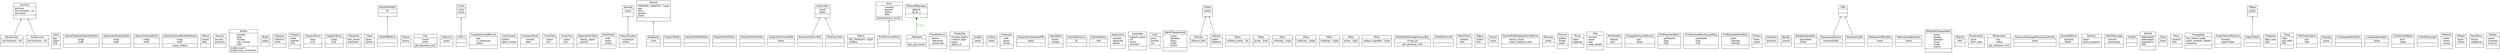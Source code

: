 digraph "classes_6" {
rankdir=BT
charset="utf-8"
"admin_views.models.Account" [color="black", fontcolor="black", label=<{Account|persona<br ALIGN="LEFT"/>servicename : str<br ALIGN="LEFT"/>username<br ALIGN="LEFT"/>|}>, shape="record", style="solid"];
"admin_views.models.Actor" [color="black", fontcolor="black", label=<{Actor|age<br ALIGN="LEFT"/>name<br ALIGN="LEFT"/>title<br ALIGN="LEFT"/>|}>, shape="record", style="solid"];
"admin_views.models.AdminOrderedAdminMethod" [color="black", fontcolor="black", label=<{AdminOrderedAdminMethod|order<br ALIGN="LEFT"/>stuff<br ALIGN="LEFT"/>|}>, shape="record", style="solid"];
"admin_views.models.AdminOrderedCallable" [color="black", fontcolor="black", label=<{AdminOrderedCallable|order<br ALIGN="LEFT"/>stuff<br ALIGN="LEFT"/>|}>, shape="record", style="solid"];
"admin_views.models.AdminOrderedField" [color="black", fontcolor="black", label=<{AdminOrderedField|order<br ALIGN="LEFT"/>stuff<br ALIGN="LEFT"/>|}>, shape="record", style="solid"];
"admin_views.models.AdminOrderedModelMethod" [color="black", fontcolor="black", label=<{AdminOrderedModelMethod|order<br ALIGN="LEFT"/>stuff<br ALIGN="LEFT"/>|some_order()<br ALIGN="LEFT"/>}>, shape="record", style="solid"];
"admin_views.models.Album" [color="black", fontcolor="black", label=<{Album|owner<br ALIGN="LEFT"/>title<br ALIGN="LEFT"/>|}>, shape="record", style="solid"];
"admin_views.models.Answer" [color="black", fontcolor="black", label=<{Answer|answer<br ALIGN="LEFT"/>question<br ALIGN="LEFT"/>|}>, shape="record", style="solid"];
"admin_views.models.Article" [color="black", fontcolor="black", label=<{Article|content<br ALIGN="LEFT"/>date<br ALIGN="LEFT"/>section<br ALIGN="LEFT"/>sub_section<br ALIGN="LEFT"/>title<br ALIGN="LEFT"/>|model_year()<br ALIGN="LEFT"/>model_year_reversed()<br ALIGN="LEFT"/>}>, shape="record", style="solid"];
"admin_views.models.BarAccount" [color="black", fontcolor="black", label=<{BarAccount|servicename : str<br ALIGN="LEFT"/>|}>, shape="record", style="solid"];
"admin_views.models.Book" [color="black", fontcolor="black", label=<{Book|name<br ALIGN="LEFT"/>|}>, shape="record", style="solid"];
"admin_views.models.Category" [color="black", fontcolor="black", label=<{Category|collector<br ALIGN="LEFT"/>order<br ALIGN="LEFT"/>|}>, shape="record", style="solid"];
"admin_views.models.Chapter" [color="black", fontcolor="black", label=<{Chapter|book<br ALIGN="LEFT"/>content<br ALIGN="LEFT"/>title<br ALIGN="LEFT"/>|}>, shape="record", style="solid"];
"admin_views.models.ChapterXtra1" [color="black", fontcolor="black", label=<{ChapterXtra1|chap<br ALIGN="LEFT"/>xtra<br ALIGN="LEFT"/>|}>, shape="record", style="solid"];
"admin_views.models.ChapterXtra2" [color="black", fontcolor="black", label=<{ChapterXtra2|chap<br ALIGN="LEFT"/>xtra<br ALIGN="LEFT"/>|}>, shape="record", style="solid"];
"admin_views.models.Character" [color="black", fontcolor="black", label=<{Character|last_action<br ALIGN="LEFT"/>username<br ALIGN="LEFT"/>|}>, shape="record", style="solid"];
"admin_views.models.Child" [color="black", fontcolor="black", label=<{Child|name<br ALIGN="LEFT"/>parent<br ALIGN="LEFT"/>|}>, shape="record", style="solid"];
"admin_views.models.ChildOfReferer" [color="black", fontcolor="black", label=<{ChildOfReferer|<br ALIGN="LEFT"/>|}>, shape="record", style="solid"];
"admin_views.models.Choice" [color="black", fontcolor="black", label=<{Choice|choice<br ALIGN="LEFT"/>|}>, shape="record", style="solid"];
"admin_views.models.City" [color="black", fontcolor="black", label=<{City|name<br ALIGN="LEFT"/>state<br ALIGN="LEFT"/>|get_absolute_url()<br ALIGN="LEFT"/>}>, shape="record", style="solid"];
"admin_views.models.Collector" [color="black", fontcolor="black", label=<{Collector|name<br ALIGN="LEFT"/>|}>, shape="record", style="solid"];
"admin_views.models.Color" [color="black", fontcolor="black", label=<{Color|value<br ALIGN="LEFT"/>warm<br ALIGN="LEFT"/>|}>, shape="record", style="solid"];
"admin_views.models.Color2" [color="black", fontcolor="black", label=<{Color2|<br ALIGN="LEFT"/>|}>, shape="record", style="solid"];
"admin_views.models.ComplexSortedPerson" [color="black", fontcolor="black", label=<{ComplexSortedPerson|age<br ALIGN="LEFT"/>is_employee<br ALIGN="LEFT"/>name<br ALIGN="LEFT"/>|}>, shape="record", style="solid"];
"admin_views.models.CoverLetter" [color="black", fontcolor="black", label=<{CoverLetter|author<br ALIGN="LEFT"/>date_written<br ALIGN="LEFT"/>|}>, shape="record", style="solid"];
"admin_views.models.CustomArticle" [color="black", fontcolor="black", label=<{CustomArticle|content<br ALIGN="LEFT"/>date<br ALIGN="LEFT"/>|}>, shape="record", style="solid"];
"admin_views.models.CyclicOne" [color="black", fontcolor="black", label=<{CyclicOne|name<br ALIGN="LEFT"/>two<br ALIGN="LEFT"/>|}>, shape="record", style="solid"];
"admin_views.models.CyclicTwo" [color="black", fontcolor="black", label=<{CyclicTwo|name<br ALIGN="LEFT"/>one<br ALIGN="LEFT"/>|}>, shape="record", style="solid"];
"admin_views.models.DependentChild" [color="black", fontcolor="black", label=<{DependentChild|family_name<br ALIGN="LEFT"/>parent<br ALIGN="LEFT"/>|}>, shape="record", style="solid"];
"admin_views.models.DooHickey" [color="black", fontcolor="black", label=<{DooHickey|code<br ALIGN="LEFT"/>name<br ALIGN="LEFT"/>owner<br ALIGN="LEFT"/>|}>, shape="record", style="solid"];
"admin_views.models.Doodad" [color="black", fontcolor="black", label=<{Doodad|name<br ALIGN="LEFT"/>|}>, shape="record", style="solid"];
"admin_views.models.Employee" [color="black", fontcolor="black", label=<{Employee|code<br ALIGN="LEFT"/>|}>, shape="record", style="solid"];
"admin_views.models.EmptyModel" [color="black", fontcolor="black", label=<{EmptyModel|<br ALIGN="LEFT"/>|}>, shape="record", style="solid"];
"admin_views.models.EmptyModelHidden" [color="black", fontcolor="black", label=<{EmptyModelHidden|<br ALIGN="LEFT"/>|}>, shape="record", style="solid"];
"admin_views.models.EmptyModelMixin" [color="black", fontcolor="black", label=<{EmptyModelMixin|<br ALIGN="LEFT"/>|}>, shape="record", style="solid"];
"admin_views.models.EmptyModelVisible" [color="black", fontcolor="black", label=<{EmptyModelVisible|<br ALIGN="LEFT"/>|}>, shape="record", style="solid"];
"admin_views.models.ExplicitlyProvidedPK" [color="black", fontcolor="black", label=<{ExplicitlyProvidedPK|name<br ALIGN="LEFT"/>|}>, shape="record", style="solid"];
"admin_views.models.ExternalSubscriber" [color="black", fontcolor="black", label=<{ExternalSubscriber|<br ALIGN="LEFT"/>|}>, shape="record", style="solid"];
"admin_views.models.Fabric" [color="black", fontcolor="black", label=<{Fabric|NG_CHOICES : tuple<br ALIGN="LEFT"/>surface<br ALIGN="LEFT"/>|}>, shape="record", style="solid"];
"admin_views.models.FancyDoodad" [color="black", fontcolor="black", label=<{FancyDoodad|expensive<br ALIGN="LEFT"/>owner<br ALIGN="LEFT"/>|}>, shape="record", style="solid"];
"admin_views.models.FieldOverridePost" [color="black", fontcolor="black", label=<{FieldOverridePost|<br ALIGN="LEFT"/>|}>, shape="record", style="solid"];
"admin_views.models.FilteredManager" [color="black", fontcolor="black", label=<{FilteredManager|objects<br ALIGN="LEFT"/>pk_gt_1<br ALIGN="LEFT"/>|}>, shape="record", style="solid"];
"admin_views.models.FooAccount" [color="black", fontcolor="black", label=<{FooAccount|servicename : str<br ALIGN="LEFT"/>|}>, shape="record", style="solid"];
"admin_views.models.FoodDelivery" [color="black", fontcolor="black", label=<{FoodDelivery|driver<br ALIGN="LEFT"/>reference<br ALIGN="LEFT"/>restaurant<br ALIGN="LEFT"/>|}>, shape="record", style="solid"];
"admin_views.models.FunkyTag" [color="black", fontcolor="black", label=<{FunkyTag|content_object<br ALIGN="LEFT"/>content_type<br ALIGN="LEFT"/>name<br ALIGN="LEFT"/>object_id<br ALIGN="LEFT"/>|}>, shape="record", style="solid"];
"admin_views.models.Gadget" [color="black", fontcolor="black", label=<{Gadget|name<br ALIGN="LEFT"/>|}>, shape="record", style="solid"];
"admin_views.models.Gallery" [color="black", fontcolor="black", label=<{Gallery|name<br ALIGN="LEFT"/>|}>, shape="record", style="solid"];
"admin_views.models.Grommet" [color="black", fontcolor="black", label=<{Grommet|code<br ALIGN="LEFT"/>name<br ALIGN="LEFT"/>owner<br ALIGN="LEFT"/>|}>, shape="record", style="solid"];
"admin_views.models.ImplicitlyGeneratedPK" [color="black", fontcolor="black", label=<{ImplicitlyGeneratedPK|name<br ALIGN="LEFT"/>|}>, shape="record", style="solid"];
"admin_views.models.Ingredient" [color="black", fontcolor="black", label=<{Ingredient|iname<br ALIGN="LEFT"/>recipes<br ALIGN="LEFT"/>|}>, shape="record", style="solid"];
"admin_views.models.InlineReference" [color="black", fontcolor="black", label=<{InlineReference|fk<br ALIGN="LEFT"/>|}>, shape="record", style="solid"];
"admin_views.models.InlineReferer" [color="black", fontcolor="black", label=<{InlineReferer|refs<br ALIGN="LEFT"/>|}>, shape="record", style="solid"];
"admin_views.models.Inquisition" [color="black", fontcolor="black", label=<{Inquisition|country<br ALIGN="LEFT"/>expected<br ALIGN="LEFT"/>leader<br ALIGN="LEFT"/>|}>, shape="record", style="solid"];
"admin_views.models.Language" [color="black", fontcolor="black", label=<{Language|english_name<br ALIGN="LEFT"/>iso<br ALIGN="LEFT"/>name<br ALIGN="LEFT"/>shortlist<br ALIGN="LEFT"/>|}>, shape="record", style="solid"];
"admin_views.models.Link" [color="black", fontcolor="black", label=<{Link|post<br ALIGN="LEFT"/>posted<br ALIGN="LEFT"/>url<br ALIGN="LEFT"/>|}>, shape="record", style="solid"];
"admin_views.models.MainPrepopulated" [color="black", fontcolor="black", label=<{MainPrepopulated|name<br ALIGN="LEFT"/>pubdate<br ALIGN="LEFT"/>slug1<br ALIGN="LEFT"/>slug2<br ALIGN="LEFT"/>status<br ALIGN="LEFT"/>|}>, shape="record", style="solid"];
"admin_views.models.Media" [color="black", fontcolor="black", label=<{Media|name<br ALIGN="LEFT"/>|}>, shape="record", style="solid"];
"admin_views.models.Chapter.Meta" [color="black", fontcolor="black", label=<{Meta|verbose_name : str<br ALIGN="LEFT"/>|}>, shape="record", style="solid"];
"admin_views.models.Color2.Meta" [color="black", fontcolor="black", label=<{Meta|proxy : bool<br ALIGN="LEFT"/>|}>, shape="record", style="solid"];
"admin_views.models.Podcast.Meta" [color="black", fontcolor="black", label=<{Meta|ordering : tuple<br ALIGN="LEFT"/>|}>, shape="record", style="solid"];
"admin_views.models.Language.Meta" [color="black", fontcolor="black", label=<{Meta|ordering : tuple<br ALIGN="LEFT"/>|}>, shape="record", style="solid"];
"admin_views.models.Category.Meta" [color="black", fontcolor="black", label=<{Meta|ordering : tuple<br ALIGN="LEFT"/>|}>, shape="record", style="solid"];
"admin_views.models.FieldOverridePost.Meta" [color="black", fontcolor="black", label=<{Meta|proxy : bool<br ALIGN="LEFT"/>|}>, shape="record", style="solid"];
"admin_views.models.FoodDelivery.Meta" [color="black", fontcolor="black", label=<{Meta|unique_together : tuple<br ALIGN="LEFT"/>|}>, shape="record", style="solid"];
"admin_views.models.ModelWithStringPrimaryKey" [color="black", fontcolor="black", label=<{ModelWithStringPrimaryKey|string_pk<br ALIGN="LEFT"/>|get_absolute_url()<br ALIGN="LEFT"/>}>, shape="record", style="solid"];
"admin_views.models.NotReferenced" [color="black", fontcolor="black", label=<{NotReferenced|<br ALIGN="LEFT"/>|}>, shape="record", style="solid"];
"admin_views.models.OldSubscriber" [color="black", fontcolor="black", label=<{OldSubscriber|<br ALIGN="LEFT"/>|}>, shape="record", style="solid"];
"admin_views.models.OtherStory" [color="black", fontcolor="black", label=<{OtherStory|content<br ALIGN="LEFT"/>title<br ALIGN="LEFT"/>|}>, shape="record", style="solid"];
"admin_views.models.Paper" [color="black", fontcolor="black", label=<{Paper|author<br ALIGN="LEFT"/>title<br ALIGN="LEFT"/>|}>, shape="record", style="solid"];
"admin_views.models.Parent" [color="black", fontcolor="black", label=<{Parent|name<br ALIGN="LEFT"/>|}>, shape="record", style="solid"];
"admin_views.models.ParentWithDependentChildren" [color="black", fontcolor="black", label=<{ParentWithDependentChildren|family_name<br ALIGN="LEFT"/>some_required_info<br ALIGN="LEFT"/>|}>, shape="record", style="solid"];
"admin_views.models.ParentWithFK" [color="black", fontcolor="black", label=<{ParentWithFK|fk<br ALIGN="LEFT"/>|}>, shape="record", style="solid"];
"admin_views.models.Person" [color="black", fontcolor="black", label=<{Person|GENDER_CHOICES : tuple<br ALIGN="LEFT"/>age<br ALIGN="LEFT"/>alive<br ALIGN="LEFT"/>gender<br ALIGN="LEFT"/>name<br ALIGN="LEFT"/>|}>, shape="record", style="solid"];
"admin_views.models.Persona" [color="black", fontcolor="black", label=<{Persona|name<br ALIGN="LEFT"/>|}>, shape="record", style="solid"];
"admin_views.models.Picture" [color="black", fontcolor="black", label=<{Picture|gallery<br ALIGN="LEFT"/>image<br ALIGN="LEFT"/>name<br ALIGN="LEFT"/>|}>, shape="record", style="solid"];
"admin_views.models.Pizza" [color="black", fontcolor="black", label=<{Pizza|name<br ALIGN="LEFT"/>toppings<br ALIGN="LEFT"/>|}>, shape="record", style="solid"];
"admin_views.models.Plot" [color="black", fontcolor="black", label=<{Plot|contact<br ALIGN="LEFT"/>name<br ALIGN="LEFT"/>tags<br ALIGN="LEFT"/>team_leader<br ALIGN="LEFT"/>|}>, shape="record", style="solid"];
"admin_views.models.PlotDetails" [color="black", fontcolor="black", label=<{PlotDetails|details<br ALIGN="LEFT"/>plot<br ALIGN="LEFT"/>|}>, shape="record", style="solid"];
"admin_views.models.PluggableSearchPerson" [color="black", fontcolor="black", label=<{PluggableSearchPerson|age<br ALIGN="LEFT"/>name<br ALIGN="LEFT"/>|}>, shape="record", style="solid"];
"admin_views.models.Podcast" [color="black", fontcolor="black", label=<{Podcast|release_date<br ALIGN="LEFT"/>|}>, shape="record", style="solid"];
"admin_views.models.Post" [color="black", fontcolor="black", label=<{Post|content<br ALIGN="LEFT"/>posted<br ALIGN="LEFT"/>public<br ALIGN="LEFT"/>title<br ALIGN="LEFT"/>|awesomeness_level()<br ALIGN="LEFT"/>}>, shape="record", style="solid"];
"admin_views.models.PrePopulatedPost" [color="black", fontcolor="black", label=<{PrePopulatedPost|published<br ALIGN="LEFT"/>slug<br ALIGN="LEFT"/>title<br ALIGN="LEFT"/>|}>, shape="record", style="solid"];
"admin_views.models.PrePopulatedPostLargeSlug" [color="black", fontcolor="black", label=<{PrePopulatedPostLargeSlug|published<br ALIGN="LEFT"/>slug<br ALIGN="LEFT"/>title<br ALIGN="LEFT"/>|}>, shape="record", style="solid"];
"admin_views.models.PrePopulatedSubPost" [color="black", fontcolor="black", label=<{PrePopulatedSubPost|post<br ALIGN="LEFT"/>subslug<br ALIGN="LEFT"/>subtitle<br ALIGN="LEFT"/>|}>, shape="record", style="solid"];
"admin_views.models.Promo" [color="black", fontcolor="black", label=<{Promo|book<br ALIGN="LEFT"/>name<br ALIGN="LEFT"/>|}>, shape="record", style="solid"];
"admin_views.models.Question" [color="black", fontcolor="black", label=<{Question|question<br ALIGN="LEFT"/>|}>, shape="record", style="solid"];
"admin_views.models.Recipe" [color="black", fontcolor="black", label=<{Recipe|rname<br ALIGN="LEFT"/>|}>, shape="record", style="solid"];
"admin_views.models.RecipeIngredient" [color="black", fontcolor="black", label=<{RecipeIngredient|ingredient<br ALIGN="LEFT"/>recipe<br ALIGN="LEFT"/>|}>, shape="record", style="solid"];
"admin_views.models.Recommendation" [color="black", fontcolor="black", label=<{Recommendation|recommender<br ALIGN="LEFT"/>|}>, shape="record", style="solid"];
"admin_views.models.Recommender" [color="black", fontcolor="black", label=<{Recommender|<br ALIGN="LEFT"/>|}>, shape="record", style="solid"];
"admin_views.models.ReferencedByInline" [color="black", fontcolor="black", label=<{ReferencedByInline|name<br ALIGN="LEFT"/>|}>, shape="record", style="solid"];
"admin_views.models.ReferencedByParent" [color="black", fontcolor="black", label=<{ReferencedByParent|name<br ALIGN="LEFT"/>|}>, shape="record", style="solid"];
"admin_views.models.RelatedPrepopulated" [color="black", fontcolor="black", label=<{RelatedPrepopulated|name<br ALIGN="LEFT"/>parent<br ALIGN="LEFT"/>pubdate<br ALIGN="LEFT"/>slug1<br ALIGN="LEFT"/>slug2<br ALIGN="LEFT"/>status<br ALIGN="LEFT"/>|}>, shape="record", style="solid"];
"admin_views.models.Report" [color="black", fontcolor="black", label=<{Report|title<br ALIGN="LEFT"/>|}>, shape="record", style="solid"];
"admin_views.models.Reservation" [color="black", fontcolor="black", label=<{Reservation|price<br ALIGN="LEFT"/>start_date<br ALIGN="LEFT"/>|}>, shape="record", style="solid"];
"admin_views.models.Restaurant" [color="black", fontcolor="black", label=<{Restaurant|city<br ALIGN="LEFT"/>name<br ALIGN="LEFT"/>|get_absolute_url()<br ALIGN="LEFT"/>}>, shape="record", style="solid"];
"admin_views.models.RowLevelChangePermissionModel" [color="black", fontcolor="black", label=<{RowLevelChangePermissionModel|name<br ALIGN="LEFT"/>|}>, shape="record", style="solid"];
"admin_views.models.SecretHideout" [color="black", fontcolor="black", label=<{SecretHideout|location<br ALIGN="LEFT"/>villain<br ALIGN="LEFT"/>|}>, shape="record", style="solid"];
"admin_views.models.Section" [color="black", fontcolor="black", label=<{Section|name<br ALIGN="LEFT"/>name_property<br ALIGN="LEFT"/>|}>, shape="record", style="solid"];
"admin_views.models.ShortMessage" [color="black", fontcolor="black", label=<{ShortMessage|content<br ALIGN="LEFT"/>timestamp<br ALIGN="LEFT"/>|}>, shape="record", style="solid"];
"admin_views.models.Simple" [color="black", fontcolor="black", label=<{Simple|<br ALIGN="LEFT"/>|}>, shape="record", style="solid"];
"admin_views.models.Sketch" [color="black", fontcolor="black", label=<{Sketch|defendant0<br ALIGN="LEFT"/>defendant1<br ALIGN="LEFT"/>inquisition<br ALIGN="LEFT"/>title<br ALIGN="LEFT"/>|}>, shape="record", style="solid"];
"admin_views.models.State" [color="black", fontcolor="black", label=<{State|name<br ALIGN="LEFT"/>|}>, shape="record", style="solid"];
"admin_views.models.Story" [color="black", fontcolor="black", label=<{Story|content<br ALIGN="LEFT"/>title<br ALIGN="LEFT"/>|}>, shape="record", style="solid"];
"admin_views.models.StumpJoke" [color="black", fontcolor="black", label=<{StumpJoke|has_fooled_today<br ALIGN="LEFT"/>most_recently_fooled<br ALIGN="LEFT"/>variation<br ALIGN="LEFT"/>|}>, shape="record", style="solid"];
"admin_views.models.Subscriber" [color="black", fontcolor="black", label=<{Subscriber|email<br ALIGN="LEFT"/>name<br ALIGN="LEFT"/>|}>, shape="record", style="solid"];
"admin_views.models.SuperSecretHideout" [color="black", fontcolor="black", label=<{SuperSecretHideout|location<br ALIGN="LEFT"/>supervillain<br ALIGN="LEFT"/>|}>, shape="record", style="solid"];
"admin_views.models.SuperVillain" [color="black", fontcolor="black", label=<{SuperVillain|<br ALIGN="LEFT"/>|}>, shape="record", style="solid"];
"admin_views.models.Telegram" [color="black", fontcolor="black", label=<{Telegram|date_sent<br ALIGN="LEFT"/>title<br ALIGN="LEFT"/>|}>, shape="record", style="solid"];
"admin_views.models.Thing" [color="black", fontcolor="black", label=<{Thing|color<br ALIGN="LEFT"/>pub_date<br ALIGN="LEFT"/>title<br ALIGN="LEFT"/>|}>, shape="record", style="solid"];
"admin_views.models.Title" [color="black", fontcolor="black", label=<{Title|<br ALIGN="LEFT"/>|}>, shape="record", style="solid"];
"admin_views.models.TitleTranslation" [color="black", fontcolor="black", label=<{TitleTranslation|text<br ALIGN="LEFT"/>title<br ALIGN="LEFT"/>|}>, shape="record", style="solid"];
"admin_views.models.Topping" [color="black", fontcolor="black", label=<{Topping|name<br ALIGN="LEFT"/>|}>, shape="record", style="solid"];
"admin_views.models.UnchangeableObject" [color="black", fontcolor="black", label=<{UnchangeableObject|<br ALIGN="LEFT"/>|}>, shape="record", style="solid"];
"admin_views.models.UndeletableObject" [color="black", fontcolor="black", label=<{UndeletableObject|name<br ALIGN="LEFT"/>|}>, shape="record", style="solid"];
"admin_views.models.UnorderedObject" [color="black", fontcolor="black", label=<{UnorderedObject|bool<br ALIGN="LEFT"/>name<br ALIGN="LEFT"/>|}>, shape="record", style="solid"];
"admin_views.models.UserMessenger" [color="black", fontcolor="black", label=<{UserMessenger|<br ALIGN="LEFT"/>|}>, shape="record", style="solid"];
"admin_views.models.Villain" [color="black", fontcolor="black", label=<{Villain|name<br ALIGN="LEFT"/>|}>, shape="record", style="solid"];
"admin_views.models.Vodcast" [color="black", fontcolor="black", label=<{Vodcast|media<br ALIGN="LEFT"/>released<br ALIGN="LEFT"/>|}>, shape="record", style="solid"];
"admin_views.models.Whatsit" [color="black", fontcolor="black", label=<{Whatsit|index<br ALIGN="LEFT"/>name<br ALIGN="LEFT"/>owner<br ALIGN="LEFT"/>|}>, shape="record", style="solid"];
"admin_views.models.Widget" [color="black", fontcolor="black", label=<{Widget|name<br ALIGN="LEFT"/>owner<br ALIGN="LEFT"/>|}>, shape="record", style="solid"];
"admin_views.models.WorkHour" [color="black", fontcolor="black", label=<{WorkHour|datum<br ALIGN="LEFT"/>employee<br ALIGN="LEFT"/>|}>, shape="record", style="solid"];
"admin_views.models.Worker" [color="black", fontcolor="black", label=<{Worker|name<br ALIGN="LEFT"/>surname<br ALIGN="LEFT"/>work_at<br ALIGN="LEFT"/>|}>, shape="record", style="solid"];
"admin_views.models._Manager" [color="black", fontcolor="black", label=<{_Manager|<br ALIGN="LEFT"/>|get_queryset()<br ALIGN="LEFT"/>}>, shape="record", style="solid"];
"admin_views.models.BarAccount" -> "admin_views.models.Account" [arrowhead="empty", arrowtail="none"];
"admin_views.models.ChildOfReferer" -> "admin_views.models.ParentWithFK" [arrowhead="empty", arrowtail="none"];
"admin_views.models.Color2" -> "admin_views.models.Color" [arrowhead="empty", arrowtail="none"];
"admin_views.models.Employee" -> "admin_views.models.Person" [arrowhead="empty", arrowtail="none"];
"admin_views.models.ExternalSubscriber" -> "admin_views.models.Subscriber" [arrowhead="empty", arrowtail="none"];
"admin_views.models.FancyDoodad" -> "admin_views.models.Doodad" [arrowhead="empty", arrowtail="none"];
"admin_views.models.FieldOverridePost" -> "admin_views.models.Post" [arrowhead="empty", arrowtail="none"];
"admin_views.models.FooAccount" -> "admin_views.models.Account" [arrowhead="empty", arrowtail="none"];
"admin_views.models.OldSubscriber" -> "admin_views.models.Subscriber" [arrowhead="empty", arrowtail="none"];
"admin_views.models.Podcast" -> "admin_views.models.Media" [arrowhead="empty", arrowtail="none"];
"admin_views.models.Recommendation" -> "admin_views.models.Title" [arrowhead="empty", arrowtail="none"];
"admin_views.models.Recommender" -> "admin_views.models.Title" [arrowhead="empty", arrowtail="none"];
"admin_views.models.SuperVillain" -> "admin_views.models.Villain" [arrowhead="empty", arrowtail="none"];
"admin_views.models.Vodcast" -> "admin_views.models.Media" [arrowhead="empty", arrowtail="none"];
"admin_views.models._Manager" -> "admin_views.models.FilteredManager" [arrowhead="diamond", arrowtail="none", fontcolor="green", label="pk_gt_1", style="solid"];
}

